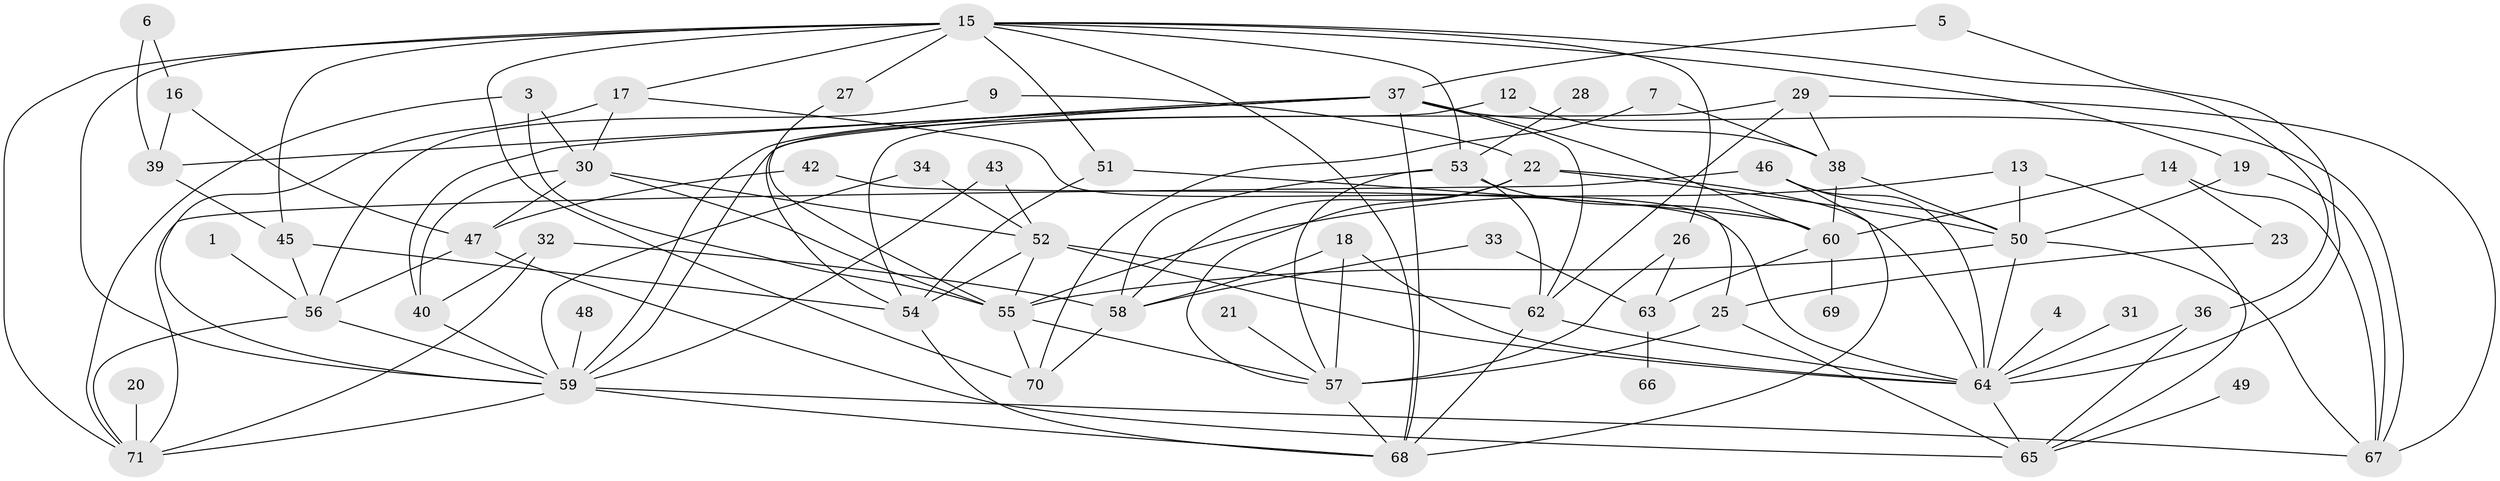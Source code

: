 // original degree distribution, {2: 0.24822695035460993, 7: 0.02127659574468085, 1: 0.14184397163120568, 3: 0.2765957446808511, 0: 0.06382978723404255, 9: 0.0070921985815602835, 4: 0.1276595744680851, 5: 0.06382978723404255, 6: 0.0425531914893617, 8: 0.0070921985815602835}
// Generated by graph-tools (version 1.1) at 2025/49/03/09/25 03:49:06]
// undirected, 62 vertices, 129 edges
graph export_dot {
graph [start="1"]
  node [color=gray90,style=filled];
  1;
  3;
  4;
  5;
  6;
  7;
  9;
  12;
  13;
  14;
  15;
  16;
  17;
  18;
  19;
  20;
  21;
  22;
  23;
  25;
  26;
  27;
  28;
  29;
  30;
  31;
  32;
  33;
  34;
  36;
  37;
  38;
  39;
  40;
  42;
  43;
  45;
  46;
  47;
  48;
  49;
  50;
  51;
  52;
  53;
  54;
  55;
  56;
  57;
  58;
  59;
  60;
  62;
  63;
  64;
  65;
  66;
  67;
  68;
  69;
  70;
  71;
  1 -- 56 [weight=1.0];
  3 -- 30 [weight=1.0];
  3 -- 55 [weight=1.0];
  3 -- 71 [weight=1.0];
  4 -- 64 [weight=1.0];
  5 -- 37 [weight=1.0];
  5 -- 64 [weight=1.0];
  6 -- 16 [weight=1.0];
  6 -- 39 [weight=1.0];
  7 -- 38 [weight=1.0];
  7 -- 70 [weight=1.0];
  9 -- 22 [weight=1.0];
  9 -- 56 [weight=1.0];
  12 -- 38 [weight=1.0];
  12 -- 54 [weight=1.0];
  13 -- 50 [weight=1.0];
  13 -- 55 [weight=1.0];
  13 -- 65 [weight=1.0];
  14 -- 23 [weight=1.0];
  14 -- 60 [weight=1.0];
  14 -- 67 [weight=1.0];
  15 -- 17 [weight=1.0];
  15 -- 19 [weight=1.0];
  15 -- 26 [weight=1.0];
  15 -- 27 [weight=1.0];
  15 -- 36 [weight=1.0];
  15 -- 45 [weight=1.0];
  15 -- 51 [weight=1.0];
  15 -- 53 [weight=1.0];
  15 -- 59 [weight=1.0];
  15 -- 68 [weight=1.0];
  15 -- 70 [weight=1.0];
  15 -- 71 [weight=1.0];
  16 -- 39 [weight=1.0];
  16 -- 47 [weight=1.0];
  17 -- 25 [weight=1.0];
  17 -- 30 [weight=1.0];
  17 -- 59 [weight=1.0];
  18 -- 57 [weight=1.0];
  18 -- 58 [weight=1.0];
  18 -- 64 [weight=1.0];
  19 -- 50 [weight=1.0];
  19 -- 67 [weight=1.0];
  20 -- 71 [weight=1.0];
  21 -- 57 [weight=1.0];
  22 -- 50 [weight=1.0];
  22 -- 57 [weight=1.0];
  22 -- 58 [weight=1.0];
  22 -- 64 [weight=1.0];
  23 -- 25 [weight=1.0];
  25 -- 57 [weight=1.0];
  25 -- 65 [weight=1.0];
  26 -- 57 [weight=1.0];
  26 -- 63 [weight=1.0];
  27 -- 55 [weight=1.0];
  28 -- 53 [weight=1.0];
  29 -- 38 [weight=1.0];
  29 -- 59 [weight=1.0];
  29 -- 62 [weight=1.0];
  29 -- 67 [weight=1.0];
  30 -- 40 [weight=1.0];
  30 -- 47 [weight=1.0];
  30 -- 52 [weight=1.0];
  30 -- 55 [weight=1.0];
  31 -- 64 [weight=1.0];
  32 -- 40 [weight=1.0];
  32 -- 58 [weight=1.0];
  32 -- 71 [weight=1.0];
  33 -- 58 [weight=1.0];
  33 -- 63 [weight=1.0];
  34 -- 52 [weight=1.0];
  34 -- 59 [weight=1.0];
  36 -- 64 [weight=1.0];
  36 -- 65 [weight=1.0];
  37 -- 39 [weight=1.0];
  37 -- 40 [weight=1.0];
  37 -- 54 [weight=1.0];
  37 -- 59 [weight=1.0];
  37 -- 60 [weight=1.0];
  37 -- 62 [weight=1.0];
  37 -- 67 [weight=1.0];
  37 -- 68 [weight=1.0];
  38 -- 50 [weight=1.0];
  38 -- 60 [weight=1.0];
  39 -- 45 [weight=1.0];
  40 -- 59 [weight=1.0];
  42 -- 47 [weight=1.0];
  42 -- 64 [weight=1.0];
  43 -- 52 [weight=1.0];
  43 -- 59 [weight=1.0];
  45 -- 54 [weight=1.0];
  45 -- 56 [weight=1.0];
  46 -- 50 [weight=1.0];
  46 -- 64 [weight=1.0];
  46 -- 68 [weight=1.0];
  46 -- 71 [weight=1.0];
  47 -- 56 [weight=1.0];
  47 -- 65 [weight=1.0];
  48 -- 59 [weight=1.0];
  49 -- 65 [weight=1.0];
  50 -- 55 [weight=1.0];
  50 -- 64 [weight=1.0];
  50 -- 67 [weight=1.0];
  51 -- 54 [weight=1.0];
  51 -- 60 [weight=1.0];
  52 -- 54 [weight=1.0];
  52 -- 55 [weight=1.0];
  52 -- 62 [weight=1.0];
  52 -- 64 [weight=1.0];
  53 -- 57 [weight=1.0];
  53 -- 58 [weight=1.0];
  53 -- 60 [weight=1.0];
  53 -- 62 [weight=1.0];
  54 -- 68 [weight=1.0];
  55 -- 57 [weight=1.0];
  55 -- 70 [weight=1.0];
  56 -- 59 [weight=1.0];
  56 -- 71 [weight=1.0];
  57 -- 68 [weight=1.0];
  58 -- 70 [weight=1.0];
  59 -- 67 [weight=1.0];
  59 -- 68 [weight=1.0];
  59 -- 71 [weight=1.0];
  60 -- 63 [weight=1.0];
  60 -- 69 [weight=1.0];
  62 -- 64 [weight=1.0];
  62 -- 68 [weight=1.0];
  63 -- 66 [weight=1.0];
  64 -- 65 [weight=1.0];
}
